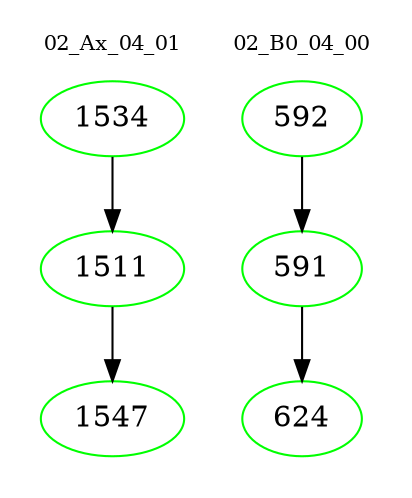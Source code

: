 digraph{
subgraph cluster_0 {
color = white
label = "02_Ax_04_01";
fontsize=10;
T0_1534 [label="1534", color="green"]
T0_1534 -> T0_1511 [color="black"]
T0_1511 [label="1511", color="green"]
T0_1511 -> T0_1547 [color="black"]
T0_1547 [label="1547", color="green"]
}
subgraph cluster_1 {
color = white
label = "02_B0_04_00";
fontsize=10;
T1_592 [label="592", color="green"]
T1_592 -> T1_591 [color="black"]
T1_591 [label="591", color="green"]
T1_591 -> T1_624 [color="black"]
T1_624 [label="624", color="green"]
}
}
